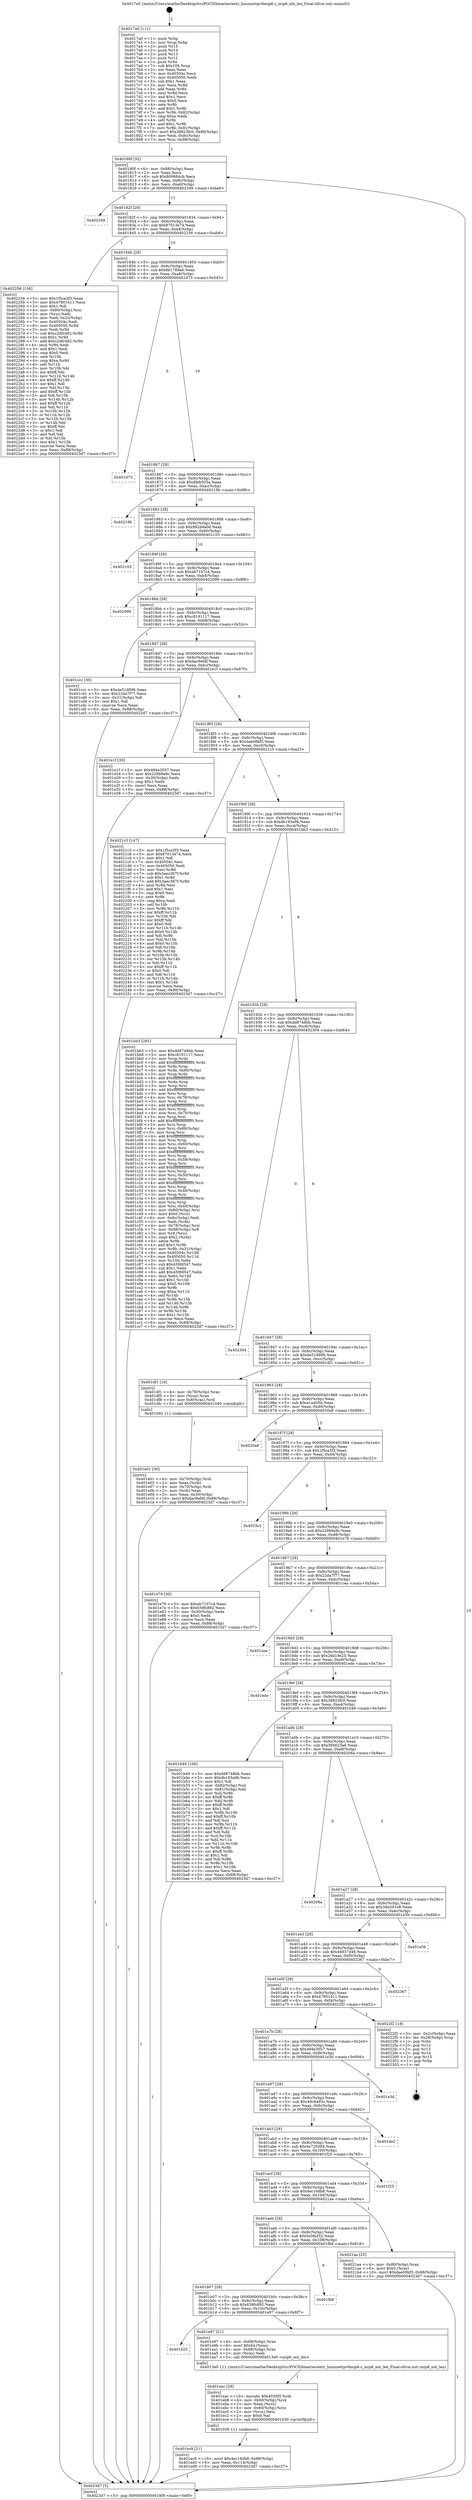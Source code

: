 digraph "0x4017a0" {
  label = "0x4017a0 (/mnt/c/Users/mathe/Desktop/tcc/POCII/binaries/extr_linuxnetipv6mip6.c_mip6_mh_len_Final-ollvm.out::main(0))"
  labelloc = "t"
  node[shape=record]

  Entry [label="",width=0.3,height=0.3,shape=circle,fillcolor=black,style=filled]
  "0x40180f" [label="{
     0x40180f [32]\l
     | [instrs]\l
     &nbsp;&nbsp;0x40180f \<+6\>: mov -0x88(%rbp),%eax\l
     &nbsp;&nbsp;0x401815 \<+2\>: mov %eax,%ecx\l
     &nbsp;&nbsp;0x401817 \<+6\>: sub $0x800684cb,%ecx\l
     &nbsp;&nbsp;0x40181d \<+6\>: mov %eax,-0x9c(%rbp)\l
     &nbsp;&nbsp;0x401823 \<+6\>: mov %ecx,-0xa0(%rbp)\l
     &nbsp;&nbsp;0x401829 \<+6\>: je 0000000000402349 \<main+0xba9\>\l
  }"]
  "0x402349" [label="{
     0x402349\l
  }", style=dashed]
  "0x40182f" [label="{
     0x40182f [28]\l
     | [instrs]\l
     &nbsp;&nbsp;0x40182f \<+5\>: jmp 0000000000401834 \<main+0x94\>\l
     &nbsp;&nbsp;0x401834 \<+6\>: mov -0x9c(%rbp),%eax\l
     &nbsp;&nbsp;0x40183a \<+5\>: sub $0x87013e74,%eax\l
     &nbsp;&nbsp;0x40183f \<+6\>: mov %eax,-0xa4(%rbp)\l
     &nbsp;&nbsp;0x401845 \<+6\>: je 0000000000402256 \<main+0xab6\>\l
  }"]
  Exit [label="",width=0.3,height=0.3,shape=circle,fillcolor=black,style=filled,peripheries=2]
  "0x402256" [label="{
     0x402256 [156]\l
     | [instrs]\l
     &nbsp;&nbsp;0x402256 \<+5\>: mov $0x1f5ca3f3,%eax\l
     &nbsp;&nbsp;0x40225b \<+5\>: mov $0x47901411,%ecx\l
     &nbsp;&nbsp;0x402260 \<+2\>: mov $0x1,%dl\l
     &nbsp;&nbsp;0x402262 \<+4\>: mov -0x80(%rbp),%rsi\l
     &nbsp;&nbsp;0x402266 \<+2\>: mov (%rsi),%edi\l
     &nbsp;&nbsp;0x402268 \<+3\>: mov %edi,-0x2c(%rbp)\l
     &nbsp;&nbsp;0x40226b \<+7\>: mov 0x40504c,%edi\l
     &nbsp;&nbsp;0x402272 \<+8\>: mov 0x405050,%r8d\l
     &nbsp;&nbsp;0x40227a \<+3\>: mov %edi,%r9d\l
     &nbsp;&nbsp;0x40227d \<+7\>: sub $0xc2dfc482,%r9d\l
     &nbsp;&nbsp;0x402284 \<+4\>: sub $0x1,%r9d\l
     &nbsp;&nbsp;0x402288 \<+7\>: add $0xc2dfc482,%r9d\l
     &nbsp;&nbsp;0x40228f \<+4\>: imul %r9d,%edi\l
     &nbsp;&nbsp;0x402293 \<+3\>: and $0x1,%edi\l
     &nbsp;&nbsp;0x402296 \<+3\>: cmp $0x0,%edi\l
     &nbsp;&nbsp;0x402299 \<+4\>: sete %r10b\l
     &nbsp;&nbsp;0x40229d \<+4\>: cmp $0xa,%r8d\l
     &nbsp;&nbsp;0x4022a1 \<+4\>: setl %r11b\l
     &nbsp;&nbsp;0x4022a5 \<+3\>: mov %r10b,%bl\l
     &nbsp;&nbsp;0x4022a8 \<+3\>: xor $0xff,%bl\l
     &nbsp;&nbsp;0x4022ab \<+3\>: mov %r11b,%r14b\l
     &nbsp;&nbsp;0x4022ae \<+4\>: xor $0xff,%r14b\l
     &nbsp;&nbsp;0x4022b2 \<+3\>: xor $0x1,%dl\l
     &nbsp;&nbsp;0x4022b5 \<+3\>: mov %bl,%r15b\l
     &nbsp;&nbsp;0x4022b8 \<+4\>: and $0xff,%r15b\l
     &nbsp;&nbsp;0x4022bc \<+3\>: and %dl,%r10b\l
     &nbsp;&nbsp;0x4022bf \<+3\>: mov %r14b,%r12b\l
     &nbsp;&nbsp;0x4022c2 \<+4\>: and $0xff,%r12b\l
     &nbsp;&nbsp;0x4022c6 \<+3\>: and %dl,%r11b\l
     &nbsp;&nbsp;0x4022c9 \<+3\>: or %r10b,%r15b\l
     &nbsp;&nbsp;0x4022cc \<+3\>: or %r11b,%r12b\l
     &nbsp;&nbsp;0x4022cf \<+3\>: xor %r12b,%r15b\l
     &nbsp;&nbsp;0x4022d2 \<+3\>: or %r14b,%bl\l
     &nbsp;&nbsp;0x4022d5 \<+3\>: xor $0xff,%bl\l
     &nbsp;&nbsp;0x4022d8 \<+3\>: or $0x1,%dl\l
     &nbsp;&nbsp;0x4022db \<+2\>: and %dl,%bl\l
     &nbsp;&nbsp;0x4022dd \<+3\>: or %bl,%r15b\l
     &nbsp;&nbsp;0x4022e0 \<+4\>: test $0x1,%r15b\l
     &nbsp;&nbsp;0x4022e4 \<+3\>: cmovne %ecx,%eax\l
     &nbsp;&nbsp;0x4022e7 \<+6\>: mov %eax,-0x88(%rbp)\l
     &nbsp;&nbsp;0x4022ed \<+5\>: jmp 00000000004023d7 \<main+0xc37\>\l
  }"]
  "0x40184b" [label="{
     0x40184b [28]\l
     | [instrs]\l
     &nbsp;&nbsp;0x40184b \<+5\>: jmp 0000000000401850 \<main+0xb0\>\l
     &nbsp;&nbsp;0x401850 \<+6\>: mov -0x9c(%rbp),%eax\l
     &nbsp;&nbsp;0x401856 \<+5\>: sub $0x8b1789a6,%eax\l
     &nbsp;&nbsp;0x40185b \<+6\>: mov %eax,-0xa8(%rbp)\l
     &nbsp;&nbsp;0x401861 \<+6\>: je 0000000000401d73 \<main+0x5d3\>\l
  }"]
  "0x401ec9" [label="{
     0x401ec9 [21]\l
     | [instrs]\l
     &nbsp;&nbsp;0x401ec9 \<+10\>: movl $0x4ec16db8,-0x88(%rbp)\l
     &nbsp;&nbsp;0x401ed3 \<+6\>: mov %eax,-0x114(%rbp)\l
     &nbsp;&nbsp;0x401ed9 \<+5\>: jmp 00000000004023d7 \<main+0xc37\>\l
  }"]
  "0x401d73" [label="{
     0x401d73\l
  }", style=dashed]
  "0x401867" [label="{
     0x401867 [28]\l
     | [instrs]\l
     &nbsp;&nbsp;0x401867 \<+5\>: jmp 000000000040186c \<main+0xcc\>\l
     &nbsp;&nbsp;0x40186c \<+6\>: mov -0x9c(%rbp),%eax\l
     &nbsp;&nbsp;0x401872 \<+5\>: sub $0x8feb503a,%eax\l
     &nbsp;&nbsp;0x401877 \<+6\>: mov %eax,-0xac(%rbp)\l
     &nbsp;&nbsp;0x40187d \<+6\>: je 000000000040219b \<main+0x9fb\>\l
  }"]
  "0x401eac" [label="{
     0x401eac [29]\l
     | [instrs]\l
     &nbsp;&nbsp;0x401eac \<+10\>: movabs $0x4030f2,%rdi\l
     &nbsp;&nbsp;0x401eb6 \<+4\>: mov -0x60(%rbp),%rcx\l
     &nbsp;&nbsp;0x401eba \<+2\>: mov %eax,(%rcx)\l
     &nbsp;&nbsp;0x401ebc \<+4\>: mov -0x60(%rbp),%rcx\l
     &nbsp;&nbsp;0x401ec0 \<+2\>: mov (%rcx),%esi\l
     &nbsp;&nbsp;0x401ec2 \<+2\>: mov $0x0,%al\l
     &nbsp;&nbsp;0x401ec4 \<+5\>: call 0000000000401030 \<printf@plt\>\l
     | [calls]\l
     &nbsp;&nbsp;0x401030 \{1\} (unknown)\l
  }"]
  "0x40219b" [label="{
     0x40219b\l
  }", style=dashed]
  "0x401883" [label="{
     0x401883 [28]\l
     | [instrs]\l
     &nbsp;&nbsp;0x401883 \<+5\>: jmp 0000000000401888 \<main+0xe8\>\l
     &nbsp;&nbsp;0x401888 \<+6\>: mov -0x9c(%rbp),%eax\l
     &nbsp;&nbsp;0x40188e \<+5\>: sub $0x992d4a0d,%eax\l
     &nbsp;&nbsp;0x401893 \<+6\>: mov %eax,-0xb0(%rbp)\l
     &nbsp;&nbsp;0x401899 \<+6\>: je 0000000000402103 \<main+0x963\>\l
  }"]
  "0x401b23" [label="{
     0x401b23\l
  }", style=dashed]
  "0x402103" [label="{
     0x402103\l
  }", style=dashed]
  "0x40189f" [label="{
     0x40189f [28]\l
     | [instrs]\l
     &nbsp;&nbsp;0x40189f \<+5\>: jmp 00000000004018a4 \<main+0x104\>\l
     &nbsp;&nbsp;0x4018a4 \<+6\>: mov -0x9c(%rbp),%eax\l
     &nbsp;&nbsp;0x4018aa \<+5\>: sub $0xab7107c4,%eax\l
     &nbsp;&nbsp;0x4018af \<+6\>: mov %eax,-0xb4(%rbp)\l
     &nbsp;&nbsp;0x4018b5 \<+6\>: je 0000000000402099 \<main+0x8f9\>\l
  }"]
  "0x401e97" [label="{
     0x401e97 [21]\l
     | [instrs]\l
     &nbsp;&nbsp;0x401e97 \<+4\>: mov -0x68(%rbp),%rax\l
     &nbsp;&nbsp;0x401e9b \<+6\>: movl $0x64,(%rax)\l
     &nbsp;&nbsp;0x401ea1 \<+4\>: mov -0x68(%rbp),%rax\l
     &nbsp;&nbsp;0x401ea5 \<+2\>: mov (%rax),%edi\l
     &nbsp;&nbsp;0x401ea7 \<+5\>: call 00000000004013e0 \<mip6_mh_len\>\l
     | [calls]\l
     &nbsp;&nbsp;0x4013e0 \{1\} (/mnt/c/Users/mathe/Desktop/tcc/POCII/binaries/extr_linuxnetipv6mip6.c_mip6_mh_len_Final-ollvm.out::mip6_mh_len)\l
  }"]
  "0x402099" [label="{
     0x402099\l
  }", style=dashed]
  "0x4018bb" [label="{
     0x4018bb [28]\l
     | [instrs]\l
     &nbsp;&nbsp;0x4018bb \<+5\>: jmp 00000000004018c0 \<main+0x120\>\l
     &nbsp;&nbsp;0x4018c0 \<+6\>: mov -0x9c(%rbp),%eax\l
     &nbsp;&nbsp;0x4018c6 \<+5\>: sub $0xc8191117,%eax\l
     &nbsp;&nbsp;0x4018cb \<+6\>: mov %eax,-0xb8(%rbp)\l
     &nbsp;&nbsp;0x4018d1 \<+6\>: je 0000000000401ccc \<main+0x52c\>\l
  }"]
  "0x401b07" [label="{
     0x401b07 [28]\l
     | [instrs]\l
     &nbsp;&nbsp;0x401b07 \<+5\>: jmp 0000000000401b0c \<main+0x36c\>\l
     &nbsp;&nbsp;0x401b0c \<+6\>: mov -0x9c(%rbp),%eax\l
     &nbsp;&nbsp;0x401b12 \<+5\>: sub $0x639fc892,%eax\l
     &nbsp;&nbsp;0x401b17 \<+6\>: mov %eax,-0x10c(%rbp)\l
     &nbsp;&nbsp;0x401b1d \<+6\>: je 0000000000401e97 \<main+0x6f7\>\l
  }"]
  "0x401ccc" [label="{
     0x401ccc [30]\l
     | [instrs]\l
     &nbsp;&nbsp;0x401ccc \<+5\>: mov $0xde51d896,%eax\l
     &nbsp;&nbsp;0x401cd1 \<+5\>: mov $0x22da7f77,%ecx\l
     &nbsp;&nbsp;0x401cd6 \<+3\>: mov -0x31(%rbp),%dl\l
     &nbsp;&nbsp;0x401cd9 \<+3\>: test $0x1,%dl\l
     &nbsp;&nbsp;0x401cdc \<+3\>: cmovne %ecx,%eax\l
     &nbsp;&nbsp;0x401cdf \<+6\>: mov %eax,-0x88(%rbp)\l
     &nbsp;&nbsp;0x401ce5 \<+5\>: jmp 00000000004023d7 \<main+0xc37\>\l
  }"]
  "0x4018d7" [label="{
     0x4018d7 [28]\l
     | [instrs]\l
     &nbsp;&nbsp;0x4018d7 \<+5\>: jmp 00000000004018dc \<main+0x13c\>\l
     &nbsp;&nbsp;0x4018dc \<+6\>: mov -0x9c(%rbp),%eax\l
     &nbsp;&nbsp;0x4018e2 \<+5\>: sub $0xdac9ef4f,%eax\l
     &nbsp;&nbsp;0x4018e7 \<+6\>: mov %eax,-0xbc(%rbp)\l
     &nbsp;&nbsp;0x4018ed \<+6\>: je 0000000000401e1f \<main+0x67f\>\l
  }"]
  "0x401fb8" [label="{
     0x401fb8\l
  }", style=dashed]
  "0x401e1f" [label="{
     0x401e1f [30]\l
     | [instrs]\l
     &nbsp;&nbsp;0x401e1f \<+5\>: mov $0x494e3057,%eax\l
     &nbsp;&nbsp;0x401e24 \<+5\>: mov $0x229b9a9c,%ecx\l
     &nbsp;&nbsp;0x401e29 \<+3\>: mov -0x30(%rbp),%edx\l
     &nbsp;&nbsp;0x401e2c \<+3\>: cmp $0x1,%edx\l
     &nbsp;&nbsp;0x401e2f \<+3\>: cmovl %ecx,%eax\l
     &nbsp;&nbsp;0x401e32 \<+6\>: mov %eax,-0x88(%rbp)\l
     &nbsp;&nbsp;0x401e38 \<+5\>: jmp 00000000004023d7 \<main+0xc37\>\l
  }"]
  "0x4018f3" [label="{
     0x4018f3 [28]\l
     | [instrs]\l
     &nbsp;&nbsp;0x4018f3 \<+5\>: jmp 00000000004018f8 \<main+0x158\>\l
     &nbsp;&nbsp;0x4018f8 \<+6\>: mov -0x9c(%rbp),%eax\l
     &nbsp;&nbsp;0x4018fe \<+5\>: sub $0xdae08bf3,%eax\l
     &nbsp;&nbsp;0x401903 \<+6\>: mov %eax,-0xc0(%rbp)\l
     &nbsp;&nbsp;0x401909 \<+6\>: je 00000000004021c3 \<main+0xa23\>\l
  }"]
  "0x401aeb" [label="{
     0x401aeb [28]\l
     | [instrs]\l
     &nbsp;&nbsp;0x401aeb \<+5\>: jmp 0000000000401af0 \<main+0x350\>\l
     &nbsp;&nbsp;0x401af0 \<+6\>: mov -0x9c(%rbp),%eax\l
     &nbsp;&nbsp;0x401af6 \<+5\>: sub $0x5c06cf32,%eax\l
     &nbsp;&nbsp;0x401afb \<+6\>: mov %eax,-0x108(%rbp)\l
     &nbsp;&nbsp;0x401b01 \<+6\>: je 0000000000401fb8 \<main+0x818\>\l
  }"]
  "0x4021c3" [label="{
     0x4021c3 [147]\l
     | [instrs]\l
     &nbsp;&nbsp;0x4021c3 \<+5\>: mov $0x1f5ca3f3,%eax\l
     &nbsp;&nbsp;0x4021c8 \<+5\>: mov $0x87013e74,%ecx\l
     &nbsp;&nbsp;0x4021cd \<+2\>: mov $0x1,%dl\l
     &nbsp;&nbsp;0x4021cf \<+7\>: mov 0x40504c,%esi\l
     &nbsp;&nbsp;0x4021d6 \<+7\>: mov 0x405050,%edi\l
     &nbsp;&nbsp;0x4021dd \<+3\>: mov %esi,%r8d\l
     &nbsp;&nbsp;0x4021e0 \<+7\>: sub $0x3aec367f,%r8d\l
     &nbsp;&nbsp;0x4021e7 \<+4\>: sub $0x1,%r8d\l
     &nbsp;&nbsp;0x4021eb \<+7\>: add $0x3aec367f,%r8d\l
     &nbsp;&nbsp;0x4021f2 \<+4\>: imul %r8d,%esi\l
     &nbsp;&nbsp;0x4021f6 \<+3\>: and $0x1,%esi\l
     &nbsp;&nbsp;0x4021f9 \<+3\>: cmp $0x0,%esi\l
     &nbsp;&nbsp;0x4021fc \<+4\>: sete %r9b\l
     &nbsp;&nbsp;0x402200 \<+3\>: cmp $0xa,%edi\l
     &nbsp;&nbsp;0x402203 \<+4\>: setl %r10b\l
     &nbsp;&nbsp;0x402207 \<+3\>: mov %r9b,%r11b\l
     &nbsp;&nbsp;0x40220a \<+4\>: xor $0xff,%r11b\l
     &nbsp;&nbsp;0x40220e \<+3\>: mov %r10b,%bl\l
     &nbsp;&nbsp;0x402211 \<+3\>: xor $0xff,%bl\l
     &nbsp;&nbsp;0x402214 \<+3\>: xor $0x0,%dl\l
     &nbsp;&nbsp;0x402217 \<+3\>: mov %r11b,%r14b\l
     &nbsp;&nbsp;0x40221a \<+4\>: and $0x0,%r14b\l
     &nbsp;&nbsp;0x40221e \<+3\>: and %dl,%r9b\l
     &nbsp;&nbsp;0x402221 \<+3\>: mov %bl,%r15b\l
     &nbsp;&nbsp;0x402224 \<+4\>: and $0x0,%r15b\l
     &nbsp;&nbsp;0x402228 \<+3\>: and %dl,%r10b\l
     &nbsp;&nbsp;0x40222b \<+3\>: or %r9b,%r14b\l
     &nbsp;&nbsp;0x40222e \<+3\>: or %r10b,%r15b\l
     &nbsp;&nbsp;0x402231 \<+3\>: xor %r15b,%r14b\l
     &nbsp;&nbsp;0x402234 \<+3\>: or %bl,%r11b\l
     &nbsp;&nbsp;0x402237 \<+4\>: xor $0xff,%r11b\l
     &nbsp;&nbsp;0x40223b \<+3\>: or $0x0,%dl\l
     &nbsp;&nbsp;0x40223e \<+3\>: and %dl,%r11b\l
     &nbsp;&nbsp;0x402241 \<+3\>: or %r11b,%r14b\l
     &nbsp;&nbsp;0x402244 \<+4\>: test $0x1,%r14b\l
     &nbsp;&nbsp;0x402248 \<+3\>: cmovne %ecx,%eax\l
     &nbsp;&nbsp;0x40224b \<+6\>: mov %eax,-0x88(%rbp)\l
     &nbsp;&nbsp;0x402251 \<+5\>: jmp 00000000004023d7 \<main+0xc37\>\l
  }"]
  "0x40190f" [label="{
     0x40190f [28]\l
     | [instrs]\l
     &nbsp;&nbsp;0x40190f \<+5\>: jmp 0000000000401914 \<main+0x174\>\l
     &nbsp;&nbsp;0x401914 \<+6\>: mov -0x9c(%rbp),%eax\l
     &nbsp;&nbsp;0x40191a \<+5\>: sub $0xdb193a9b,%eax\l
     &nbsp;&nbsp;0x40191f \<+6\>: mov %eax,-0xc4(%rbp)\l
     &nbsp;&nbsp;0x401925 \<+6\>: je 0000000000401bb3 \<main+0x413\>\l
  }"]
  "0x4021aa" [label="{
     0x4021aa [25]\l
     | [instrs]\l
     &nbsp;&nbsp;0x4021aa \<+4\>: mov -0x80(%rbp),%rax\l
     &nbsp;&nbsp;0x4021ae \<+6\>: movl $0x0,(%rax)\l
     &nbsp;&nbsp;0x4021b4 \<+10\>: movl $0xdae08bf3,-0x88(%rbp)\l
     &nbsp;&nbsp;0x4021be \<+5\>: jmp 00000000004023d7 \<main+0xc37\>\l
  }"]
  "0x401bb3" [label="{
     0x401bb3 [281]\l
     | [instrs]\l
     &nbsp;&nbsp;0x401bb3 \<+5\>: mov $0xdd8748bb,%eax\l
     &nbsp;&nbsp;0x401bb8 \<+5\>: mov $0xc8191117,%ecx\l
     &nbsp;&nbsp;0x401bbd \<+3\>: mov %rsp,%rdx\l
     &nbsp;&nbsp;0x401bc0 \<+4\>: add $0xfffffffffffffff0,%rdx\l
     &nbsp;&nbsp;0x401bc4 \<+3\>: mov %rdx,%rsp\l
     &nbsp;&nbsp;0x401bc7 \<+4\>: mov %rdx,-0x80(%rbp)\l
     &nbsp;&nbsp;0x401bcb \<+3\>: mov %rsp,%rdx\l
     &nbsp;&nbsp;0x401bce \<+4\>: add $0xfffffffffffffff0,%rdx\l
     &nbsp;&nbsp;0x401bd2 \<+3\>: mov %rdx,%rsp\l
     &nbsp;&nbsp;0x401bd5 \<+3\>: mov %rsp,%rsi\l
     &nbsp;&nbsp;0x401bd8 \<+4\>: add $0xfffffffffffffff0,%rsi\l
     &nbsp;&nbsp;0x401bdc \<+3\>: mov %rsi,%rsp\l
     &nbsp;&nbsp;0x401bdf \<+4\>: mov %rsi,-0x78(%rbp)\l
     &nbsp;&nbsp;0x401be3 \<+3\>: mov %rsp,%rsi\l
     &nbsp;&nbsp;0x401be6 \<+4\>: add $0xfffffffffffffff0,%rsi\l
     &nbsp;&nbsp;0x401bea \<+3\>: mov %rsi,%rsp\l
     &nbsp;&nbsp;0x401bed \<+4\>: mov %rsi,-0x70(%rbp)\l
     &nbsp;&nbsp;0x401bf1 \<+3\>: mov %rsp,%rsi\l
     &nbsp;&nbsp;0x401bf4 \<+4\>: add $0xfffffffffffffff0,%rsi\l
     &nbsp;&nbsp;0x401bf8 \<+3\>: mov %rsi,%rsp\l
     &nbsp;&nbsp;0x401bfb \<+4\>: mov %rsi,-0x68(%rbp)\l
     &nbsp;&nbsp;0x401bff \<+3\>: mov %rsp,%rsi\l
     &nbsp;&nbsp;0x401c02 \<+4\>: add $0xfffffffffffffff0,%rsi\l
     &nbsp;&nbsp;0x401c06 \<+3\>: mov %rsi,%rsp\l
     &nbsp;&nbsp;0x401c09 \<+4\>: mov %rsi,-0x60(%rbp)\l
     &nbsp;&nbsp;0x401c0d \<+3\>: mov %rsp,%rsi\l
     &nbsp;&nbsp;0x401c10 \<+4\>: add $0xfffffffffffffff0,%rsi\l
     &nbsp;&nbsp;0x401c14 \<+3\>: mov %rsi,%rsp\l
     &nbsp;&nbsp;0x401c17 \<+4\>: mov %rsi,-0x58(%rbp)\l
     &nbsp;&nbsp;0x401c1b \<+3\>: mov %rsp,%rsi\l
     &nbsp;&nbsp;0x401c1e \<+4\>: add $0xfffffffffffffff0,%rsi\l
     &nbsp;&nbsp;0x401c22 \<+3\>: mov %rsi,%rsp\l
     &nbsp;&nbsp;0x401c25 \<+4\>: mov %rsi,-0x50(%rbp)\l
     &nbsp;&nbsp;0x401c29 \<+3\>: mov %rsp,%rsi\l
     &nbsp;&nbsp;0x401c2c \<+4\>: add $0xfffffffffffffff0,%rsi\l
     &nbsp;&nbsp;0x401c30 \<+3\>: mov %rsi,%rsp\l
     &nbsp;&nbsp;0x401c33 \<+4\>: mov %rsi,-0x48(%rbp)\l
     &nbsp;&nbsp;0x401c37 \<+3\>: mov %rsp,%rsi\l
     &nbsp;&nbsp;0x401c3a \<+4\>: add $0xfffffffffffffff0,%rsi\l
     &nbsp;&nbsp;0x401c3e \<+3\>: mov %rsi,%rsp\l
     &nbsp;&nbsp;0x401c41 \<+4\>: mov %rsi,-0x40(%rbp)\l
     &nbsp;&nbsp;0x401c45 \<+4\>: mov -0x80(%rbp),%rsi\l
     &nbsp;&nbsp;0x401c49 \<+6\>: movl $0x0,(%rsi)\l
     &nbsp;&nbsp;0x401c4f \<+6\>: mov -0x8c(%rbp),%edi\l
     &nbsp;&nbsp;0x401c55 \<+2\>: mov %edi,(%rdx)\l
     &nbsp;&nbsp;0x401c57 \<+4\>: mov -0x78(%rbp),%rsi\l
     &nbsp;&nbsp;0x401c5b \<+7\>: mov -0x98(%rbp),%r8\l
     &nbsp;&nbsp;0x401c62 \<+3\>: mov %r8,(%rsi)\l
     &nbsp;&nbsp;0x401c65 \<+3\>: cmpl $0x2,(%rdx)\l
     &nbsp;&nbsp;0x401c68 \<+4\>: setne %r9b\l
     &nbsp;&nbsp;0x401c6c \<+4\>: and $0x1,%r9b\l
     &nbsp;&nbsp;0x401c70 \<+4\>: mov %r9b,-0x31(%rbp)\l
     &nbsp;&nbsp;0x401c74 \<+8\>: mov 0x40504c,%r10d\l
     &nbsp;&nbsp;0x401c7c \<+8\>: mov 0x405050,%r11d\l
     &nbsp;&nbsp;0x401c84 \<+3\>: mov %r10d,%ebx\l
     &nbsp;&nbsp;0x401c87 \<+6\>: sub $0x459fd547,%ebx\l
     &nbsp;&nbsp;0x401c8d \<+3\>: sub $0x1,%ebx\l
     &nbsp;&nbsp;0x401c90 \<+6\>: add $0x459fd547,%ebx\l
     &nbsp;&nbsp;0x401c96 \<+4\>: imul %ebx,%r10d\l
     &nbsp;&nbsp;0x401c9a \<+4\>: and $0x1,%r10d\l
     &nbsp;&nbsp;0x401c9e \<+4\>: cmp $0x0,%r10d\l
     &nbsp;&nbsp;0x401ca2 \<+4\>: sete %r9b\l
     &nbsp;&nbsp;0x401ca6 \<+4\>: cmp $0xa,%r11d\l
     &nbsp;&nbsp;0x401caa \<+4\>: setl %r14b\l
     &nbsp;&nbsp;0x401cae \<+3\>: mov %r9b,%r15b\l
     &nbsp;&nbsp;0x401cb1 \<+3\>: and %r14b,%r15b\l
     &nbsp;&nbsp;0x401cb4 \<+3\>: xor %r14b,%r9b\l
     &nbsp;&nbsp;0x401cb7 \<+3\>: or %r9b,%r15b\l
     &nbsp;&nbsp;0x401cba \<+4\>: test $0x1,%r15b\l
     &nbsp;&nbsp;0x401cbe \<+3\>: cmovne %ecx,%eax\l
     &nbsp;&nbsp;0x401cc1 \<+6\>: mov %eax,-0x88(%rbp)\l
     &nbsp;&nbsp;0x401cc7 \<+5\>: jmp 00000000004023d7 \<main+0xc37\>\l
  }"]
  "0x40192b" [label="{
     0x40192b [28]\l
     | [instrs]\l
     &nbsp;&nbsp;0x40192b \<+5\>: jmp 0000000000401930 \<main+0x190\>\l
     &nbsp;&nbsp;0x401930 \<+6\>: mov -0x9c(%rbp),%eax\l
     &nbsp;&nbsp;0x401936 \<+5\>: sub $0xdd8748bb,%eax\l
     &nbsp;&nbsp;0x40193b \<+6\>: mov %eax,-0xc8(%rbp)\l
     &nbsp;&nbsp;0x401941 \<+6\>: je 0000000000402304 \<main+0xb64\>\l
  }"]
  "0x401acf" [label="{
     0x401acf [28]\l
     | [instrs]\l
     &nbsp;&nbsp;0x401acf \<+5\>: jmp 0000000000401ad4 \<main+0x334\>\l
     &nbsp;&nbsp;0x401ad4 \<+6\>: mov -0x9c(%rbp),%eax\l
     &nbsp;&nbsp;0x401ada \<+5\>: sub $0x4ec16db8,%eax\l
     &nbsp;&nbsp;0x401adf \<+6\>: mov %eax,-0x104(%rbp)\l
     &nbsp;&nbsp;0x401ae5 \<+6\>: je 00000000004021aa \<main+0xa0a\>\l
  }"]
  "0x402304" [label="{
     0x402304\l
  }", style=dashed]
  "0x401947" [label="{
     0x401947 [28]\l
     | [instrs]\l
     &nbsp;&nbsp;0x401947 \<+5\>: jmp 000000000040194c \<main+0x1ac\>\l
     &nbsp;&nbsp;0x40194c \<+6\>: mov -0x9c(%rbp),%eax\l
     &nbsp;&nbsp;0x401952 \<+5\>: sub $0xde51d896,%eax\l
     &nbsp;&nbsp;0x401957 \<+6\>: mov %eax,-0xcc(%rbp)\l
     &nbsp;&nbsp;0x40195d \<+6\>: je 0000000000401df1 \<main+0x651\>\l
  }"]
  "0x401f25" [label="{
     0x401f25\l
  }", style=dashed]
  "0x401df1" [label="{
     0x401df1 [16]\l
     | [instrs]\l
     &nbsp;&nbsp;0x401df1 \<+4\>: mov -0x78(%rbp),%rax\l
     &nbsp;&nbsp;0x401df5 \<+3\>: mov (%rax),%rax\l
     &nbsp;&nbsp;0x401df8 \<+4\>: mov 0x8(%rax),%rdi\l
     &nbsp;&nbsp;0x401dfc \<+5\>: call 0000000000401040 \<atoi@plt\>\l
     | [calls]\l
     &nbsp;&nbsp;0x401040 \{1\} (unknown)\l
  }"]
  "0x401963" [label="{
     0x401963 [28]\l
     | [instrs]\l
     &nbsp;&nbsp;0x401963 \<+5\>: jmp 0000000000401968 \<main+0x1c8\>\l
     &nbsp;&nbsp;0x401968 \<+6\>: mov -0x9c(%rbp),%eax\l
     &nbsp;&nbsp;0x40196e \<+5\>: sub $0xa1a405d,%eax\l
     &nbsp;&nbsp;0x401973 \<+6\>: mov %eax,-0xd0(%rbp)\l
     &nbsp;&nbsp;0x401979 \<+6\>: je 00000000004020a8 \<main+0x908\>\l
  }"]
  "0x401ab3" [label="{
     0x401ab3 [28]\l
     | [instrs]\l
     &nbsp;&nbsp;0x401ab3 \<+5\>: jmp 0000000000401ab8 \<main+0x318\>\l
     &nbsp;&nbsp;0x401ab8 \<+6\>: mov -0x9c(%rbp),%eax\l
     &nbsp;&nbsp;0x401abe \<+5\>: sub $0x4e729394,%eax\l
     &nbsp;&nbsp;0x401ac3 \<+6\>: mov %eax,-0x100(%rbp)\l
     &nbsp;&nbsp;0x401ac9 \<+6\>: je 0000000000401f25 \<main+0x785\>\l
  }"]
  "0x4020a8" [label="{
     0x4020a8\l
  }", style=dashed]
  "0x40197f" [label="{
     0x40197f [28]\l
     | [instrs]\l
     &nbsp;&nbsp;0x40197f \<+5\>: jmp 0000000000401984 \<main+0x1e4\>\l
     &nbsp;&nbsp;0x401984 \<+6\>: mov -0x9c(%rbp),%eax\l
     &nbsp;&nbsp;0x40198a \<+5\>: sub $0x1f5ca3f3,%eax\l
     &nbsp;&nbsp;0x40198f \<+6\>: mov %eax,-0xd4(%rbp)\l
     &nbsp;&nbsp;0x401995 \<+6\>: je 00000000004023c2 \<main+0xc22\>\l
  }"]
  "0x401de2" [label="{
     0x401de2\l
  }", style=dashed]
  "0x4023c2" [label="{
     0x4023c2\l
  }", style=dashed]
  "0x40199b" [label="{
     0x40199b [28]\l
     | [instrs]\l
     &nbsp;&nbsp;0x40199b \<+5\>: jmp 00000000004019a0 \<main+0x200\>\l
     &nbsp;&nbsp;0x4019a0 \<+6\>: mov -0x9c(%rbp),%eax\l
     &nbsp;&nbsp;0x4019a6 \<+5\>: sub $0x229b9a9c,%eax\l
     &nbsp;&nbsp;0x4019ab \<+6\>: mov %eax,-0xd8(%rbp)\l
     &nbsp;&nbsp;0x4019b1 \<+6\>: je 0000000000401e79 \<main+0x6d9\>\l
  }"]
  "0x401a97" [label="{
     0x401a97 [28]\l
     | [instrs]\l
     &nbsp;&nbsp;0x401a97 \<+5\>: jmp 0000000000401a9c \<main+0x2fc\>\l
     &nbsp;&nbsp;0x401a9c \<+6\>: mov -0x9c(%rbp),%eax\l
     &nbsp;&nbsp;0x401aa2 \<+5\>: sub $0x49c6493c,%eax\l
     &nbsp;&nbsp;0x401aa7 \<+6\>: mov %eax,-0xfc(%rbp)\l
     &nbsp;&nbsp;0x401aad \<+6\>: je 0000000000401de2 \<main+0x642\>\l
  }"]
  "0x401e79" [label="{
     0x401e79 [30]\l
     | [instrs]\l
     &nbsp;&nbsp;0x401e79 \<+5\>: mov $0xab7107c4,%eax\l
     &nbsp;&nbsp;0x401e7e \<+5\>: mov $0x639fc892,%ecx\l
     &nbsp;&nbsp;0x401e83 \<+3\>: mov -0x30(%rbp),%edx\l
     &nbsp;&nbsp;0x401e86 \<+3\>: cmp $0x0,%edx\l
     &nbsp;&nbsp;0x401e89 \<+3\>: cmove %ecx,%eax\l
     &nbsp;&nbsp;0x401e8c \<+6\>: mov %eax,-0x88(%rbp)\l
     &nbsp;&nbsp;0x401e92 \<+5\>: jmp 00000000004023d7 \<main+0xc37\>\l
  }"]
  "0x4019b7" [label="{
     0x4019b7 [28]\l
     | [instrs]\l
     &nbsp;&nbsp;0x4019b7 \<+5\>: jmp 00000000004019bc \<main+0x21c\>\l
     &nbsp;&nbsp;0x4019bc \<+6\>: mov -0x9c(%rbp),%eax\l
     &nbsp;&nbsp;0x4019c2 \<+5\>: sub $0x22da7f77,%eax\l
     &nbsp;&nbsp;0x4019c7 \<+6\>: mov %eax,-0xdc(%rbp)\l
     &nbsp;&nbsp;0x4019cd \<+6\>: je 0000000000401cea \<main+0x54a\>\l
  }"]
  "0x401e3d" [label="{
     0x401e3d\l
  }", style=dashed]
  "0x401cea" [label="{
     0x401cea\l
  }", style=dashed]
  "0x4019d3" [label="{
     0x4019d3 [28]\l
     | [instrs]\l
     &nbsp;&nbsp;0x4019d3 \<+5\>: jmp 00000000004019d8 \<main+0x238\>\l
     &nbsp;&nbsp;0x4019d8 \<+6\>: mov -0x9c(%rbp),%eax\l
     &nbsp;&nbsp;0x4019de \<+5\>: sub $0x26d19e25,%eax\l
     &nbsp;&nbsp;0x4019e3 \<+6\>: mov %eax,-0xe0(%rbp)\l
     &nbsp;&nbsp;0x4019e9 \<+6\>: je 0000000000401ede \<main+0x73e\>\l
  }"]
  "0x401a7b" [label="{
     0x401a7b [28]\l
     | [instrs]\l
     &nbsp;&nbsp;0x401a7b \<+5\>: jmp 0000000000401a80 \<main+0x2e0\>\l
     &nbsp;&nbsp;0x401a80 \<+6\>: mov -0x9c(%rbp),%eax\l
     &nbsp;&nbsp;0x401a86 \<+5\>: sub $0x494e3057,%eax\l
     &nbsp;&nbsp;0x401a8b \<+6\>: mov %eax,-0xf8(%rbp)\l
     &nbsp;&nbsp;0x401a91 \<+6\>: je 0000000000401e3d \<main+0x69d\>\l
  }"]
  "0x401ede" [label="{
     0x401ede\l
  }", style=dashed]
  "0x4019ef" [label="{
     0x4019ef [28]\l
     | [instrs]\l
     &nbsp;&nbsp;0x4019ef \<+5\>: jmp 00000000004019f4 \<main+0x254\>\l
     &nbsp;&nbsp;0x4019f4 \<+6\>: mov -0x9c(%rbp),%eax\l
     &nbsp;&nbsp;0x4019fa \<+5\>: sub $0x38823fc0,%eax\l
     &nbsp;&nbsp;0x4019ff \<+6\>: mov %eax,-0xe4(%rbp)\l
     &nbsp;&nbsp;0x401a05 \<+6\>: je 0000000000401b49 \<main+0x3a9\>\l
  }"]
  "0x4022f2" [label="{
     0x4022f2 [18]\l
     | [instrs]\l
     &nbsp;&nbsp;0x4022f2 \<+3\>: mov -0x2c(%rbp),%eax\l
     &nbsp;&nbsp;0x4022f5 \<+4\>: lea -0x28(%rbp),%rsp\l
     &nbsp;&nbsp;0x4022f9 \<+1\>: pop %rbx\l
     &nbsp;&nbsp;0x4022fa \<+2\>: pop %r12\l
     &nbsp;&nbsp;0x4022fc \<+2\>: pop %r13\l
     &nbsp;&nbsp;0x4022fe \<+2\>: pop %r14\l
     &nbsp;&nbsp;0x402300 \<+2\>: pop %r15\l
     &nbsp;&nbsp;0x402302 \<+1\>: pop %rbp\l
     &nbsp;&nbsp;0x402303 \<+1\>: ret\l
  }"]
  "0x401b49" [label="{
     0x401b49 [106]\l
     | [instrs]\l
     &nbsp;&nbsp;0x401b49 \<+5\>: mov $0xdd8748bb,%eax\l
     &nbsp;&nbsp;0x401b4e \<+5\>: mov $0xdb193a9b,%ecx\l
     &nbsp;&nbsp;0x401b53 \<+2\>: mov $0x1,%dl\l
     &nbsp;&nbsp;0x401b55 \<+7\>: mov -0x82(%rbp),%sil\l
     &nbsp;&nbsp;0x401b5c \<+7\>: mov -0x81(%rbp),%dil\l
     &nbsp;&nbsp;0x401b63 \<+3\>: mov %sil,%r8b\l
     &nbsp;&nbsp;0x401b66 \<+4\>: xor $0xff,%r8b\l
     &nbsp;&nbsp;0x401b6a \<+3\>: mov %dil,%r9b\l
     &nbsp;&nbsp;0x401b6d \<+4\>: xor $0xff,%r9b\l
     &nbsp;&nbsp;0x401b71 \<+3\>: xor $0x1,%dl\l
     &nbsp;&nbsp;0x401b74 \<+3\>: mov %r8b,%r10b\l
     &nbsp;&nbsp;0x401b77 \<+4\>: and $0xff,%r10b\l
     &nbsp;&nbsp;0x401b7b \<+3\>: and %dl,%sil\l
     &nbsp;&nbsp;0x401b7e \<+3\>: mov %r9b,%r11b\l
     &nbsp;&nbsp;0x401b81 \<+4\>: and $0xff,%r11b\l
     &nbsp;&nbsp;0x401b85 \<+3\>: and %dl,%dil\l
     &nbsp;&nbsp;0x401b88 \<+3\>: or %sil,%r10b\l
     &nbsp;&nbsp;0x401b8b \<+3\>: or %dil,%r11b\l
     &nbsp;&nbsp;0x401b8e \<+3\>: xor %r11b,%r10b\l
     &nbsp;&nbsp;0x401b91 \<+3\>: or %r9b,%r8b\l
     &nbsp;&nbsp;0x401b94 \<+4\>: xor $0xff,%r8b\l
     &nbsp;&nbsp;0x401b98 \<+3\>: or $0x1,%dl\l
     &nbsp;&nbsp;0x401b9b \<+3\>: and %dl,%r8b\l
     &nbsp;&nbsp;0x401b9e \<+3\>: or %r8b,%r10b\l
     &nbsp;&nbsp;0x401ba1 \<+4\>: test $0x1,%r10b\l
     &nbsp;&nbsp;0x401ba5 \<+3\>: cmovne %ecx,%eax\l
     &nbsp;&nbsp;0x401ba8 \<+6\>: mov %eax,-0x88(%rbp)\l
     &nbsp;&nbsp;0x401bae \<+5\>: jmp 00000000004023d7 \<main+0xc37\>\l
  }"]
  "0x401a0b" [label="{
     0x401a0b [28]\l
     | [instrs]\l
     &nbsp;&nbsp;0x401a0b \<+5\>: jmp 0000000000401a10 \<main+0x270\>\l
     &nbsp;&nbsp;0x401a10 \<+6\>: mov -0x9c(%rbp),%eax\l
     &nbsp;&nbsp;0x401a16 \<+5\>: sub $0x394623a6,%eax\l
     &nbsp;&nbsp;0x401a1b \<+6\>: mov %eax,-0xe8(%rbp)\l
     &nbsp;&nbsp;0x401a21 \<+6\>: je 000000000040208a \<main+0x8ea\>\l
  }"]
  "0x4023d7" [label="{
     0x4023d7 [5]\l
     | [instrs]\l
     &nbsp;&nbsp;0x4023d7 \<+5\>: jmp 000000000040180f \<main+0x6f\>\l
  }"]
  "0x4017a0" [label="{
     0x4017a0 [111]\l
     | [instrs]\l
     &nbsp;&nbsp;0x4017a0 \<+1\>: push %rbp\l
     &nbsp;&nbsp;0x4017a1 \<+3\>: mov %rsp,%rbp\l
     &nbsp;&nbsp;0x4017a4 \<+2\>: push %r15\l
     &nbsp;&nbsp;0x4017a6 \<+2\>: push %r14\l
     &nbsp;&nbsp;0x4017a8 \<+2\>: push %r13\l
     &nbsp;&nbsp;0x4017aa \<+2\>: push %r12\l
     &nbsp;&nbsp;0x4017ac \<+1\>: push %rbx\l
     &nbsp;&nbsp;0x4017ad \<+7\>: sub $0x108,%rsp\l
     &nbsp;&nbsp;0x4017b4 \<+2\>: xor %eax,%eax\l
     &nbsp;&nbsp;0x4017b6 \<+7\>: mov 0x40504c,%ecx\l
     &nbsp;&nbsp;0x4017bd \<+7\>: mov 0x405050,%edx\l
     &nbsp;&nbsp;0x4017c4 \<+3\>: sub $0x1,%eax\l
     &nbsp;&nbsp;0x4017c7 \<+3\>: mov %ecx,%r8d\l
     &nbsp;&nbsp;0x4017ca \<+3\>: add %eax,%r8d\l
     &nbsp;&nbsp;0x4017cd \<+4\>: imul %r8d,%ecx\l
     &nbsp;&nbsp;0x4017d1 \<+3\>: and $0x1,%ecx\l
     &nbsp;&nbsp;0x4017d4 \<+3\>: cmp $0x0,%ecx\l
     &nbsp;&nbsp;0x4017d7 \<+4\>: sete %r9b\l
     &nbsp;&nbsp;0x4017db \<+4\>: and $0x1,%r9b\l
     &nbsp;&nbsp;0x4017df \<+7\>: mov %r9b,-0x82(%rbp)\l
     &nbsp;&nbsp;0x4017e6 \<+3\>: cmp $0xa,%edx\l
     &nbsp;&nbsp;0x4017e9 \<+4\>: setl %r9b\l
     &nbsp;&nbsp;0x4017ed \<+4\>: and $0x1,%r9b\l
     &nbsp;&nbsp;0x4017f1 \<+7\>: mov %r9b,-0x81(%rbp)\l
     &nbsp;&nbsp;0x4017f8 \<+10\>: movl $0x38823fc0,-0x88(%rbp)\l
     &nbsp;&nbsp;0x401802 \<+6\>: mov %edi,-0x8c(%rbp)\l
     &nbsp;&nbsp;0x401808 \<+7\>: mov %rsi,-0x98(%rbp)\l
  }"]
  "0x401a5f" [label="{
     0x401a5f [28]\l
     | [instrs]\l
     &nbsp;&nbsp;0x401a5f \<+5\>: jmp 0000000000401a64 \<main+0x2c4\>\l
     &nbsp;&nbsp;0x401a64 \<+6\>: mov -0x9c(%rbp),%eax\l
     &nbsp;&nbsp;0x401a6a \<+5\>: sub $0x47901411,%eax\l
     &nbsp;&nbsp;0x401a6f \<+6\>: mov %eax,-0xf4(%rbp)\l
     &nbsp;&nbsp;0x401a75 \<+6\>: je 00000000004022f2 \<main+0xb52\>\l
  }"]
  "0x401e01" [label="{
     0x401e01 [30]\l
     | [instrs]\l
     &nbsp;&nbsp;0x401e01 \<+4\>: mov -0x70(%rbp),%rdi\l
     &nbsp;&nbsp;0x401e05 \<+2\>: mov %eax,(%rdi)\l
     &nbsp;&nbsp;0x401e07 \<+4\>: mov -0x70(%rbp),%rdi\l
     &nbsp;&nbsp;0x401e0b \<+2\>: mov (%rdi),%eax\l
     &nbsp;&nbsp;0x401e0d \<+3\>: mov %eax,-0x30(%rbp)\l
     &nbsp;&nbsp;0x401e10 \<+10\>: movl $0xdac9ef4f,-0x88(%rbp)\l
     &nbsp;&nbsp;0x401e1a \<+5\>: jmp 00000000004023d7 \<main+0xc37\>\l
  }"]
  "0x402367" [label="{
     0x402367\l
  }", style=dashed]
  "0x40208a" [label="{
     0x40208a\l
  }", style=dashed]
  "0x401a27" [label="{
     0x401a27 [28]\l
     | [instrs]\l
     &nbsp;&nbsp;0x401a27 \<+5\>: jmp 0000000000401a2c \<main+0x28c\>\l
     &nbsp;&nbsp;0x401a2c \<+6\>: mov -0x9c(%rbp),%eax\l
     &nbsp;&nbsp;0x401a32 \<+5\>: sub $0x3dd391e8,%eax\l
     &nbsp;&nbsp;0x401a37 \<+6\>: mov %eax,-0xec(%rbp)\l
     &nbsp;&nbsp;0x401a3d \<+6\>: je 0000000000401e5b \<main+0x6bb\>\l
  }"]
  "0x401a43" [label="{
     0x401a43 [28]\l
     | [instrs]\l
     &nbsp;&nbsp;0x401a43 \<+5\>: jmp 0000000000401a48 \<main+0x2a8\>\l
     &nbsp;&nbsp;0x401a48 \<+6\>: mov -0x9c(%rbp),%eax\l
     &nbsp;&nbsp;0x401a4e \<+5\>: sub $0x46937446,%eax\l
     &nbsp;&nbsp;0x401a53 \<+6\>: mov %eax,-0xf0(%rbp)\l
     &nbsp;&nbsp;0x401a59 \<+6\>: je 0000000000402367 \<main+0xbc7\>\l
  }"]
  "0x401e5b" [label="{
     0x401e5b\l
  }", style=dashed]
  Entry -> "0x4017a0" [label=" 1"]
  "0x40180f" -> "0x402349" [label=" 0"]
  "0x40180f" -> "0x40182f" [label=" 11"]
  "0x4022f2" -> Exit [label=" 1"]
  "0x40182f" -> "0x402256" [label=" 1"]
  "0x40182f" -> "0x40184b" [label=" 10"]
  "0x402256" -> "0x4023d7" [label=" 1"]
  "0x40184b" -> "0x401d73" [label=" 0"]
  "0x40184b" -> "0x401867" [label=" 10"]
  "0x4021c3" -> "0x4023d7" [label=" 1"]
  "0x401867" -> "0x40219b" [label=" 0"]
  "0x401867" -> "0x401883" [label=" 10"]
  "0x4021aa" -> "0x4023d7" [label=" 1"]
  "0x401883" -> "0x402103" [label=" 0"]
  "0x401883" -> "0x40189f" [label=" 10"]
  "0x401ec9" -> "0x4023d7" [label=" 1"]
  "0x40189f" -> "0x402099" [label=" 0"]
  "0x40189f" -> "0x4018bb" [label=" 10"]
  "0x401eac" -> "0x401ec9" [label=" 1"]
  "0x4018bb" -> "0x401ccc" [label=" 1"]
  "0x4018bb" -> "0x4018d7" [label=" 9"]
  "0x401b07" -> "0x401b23" [label=" 0"]
  "0x4018d7" -> "0x401e1f" [label=" 1"]
  "0x4018d7" -> "0x4018f3" [label=" 8"]
  "0x401b07" -> "0x401e97" [label=" 1"]
  "0x4018f3" -> "0x4021c3" [label=" 1"]
  "0x4018f3" -> "0x40190f" [label=" 7"]
  "0x401aeb" -> "0x401b07" [label=" 1"]
  "0x40190f" -> "0x401bb3" [label=" 1"]
  "0x40190f" -> "0x40192b" [label=" 6"]
  "0x401aeb" -> "0x401fb8" [label=" 0"]
  "0x40192b" -> "0x402304" [label=" 0"]
  "0x40192b" -> "0x401947" [label=" 6"]
  "0x401acf" -> "0x401aeb" [label=" 1"]
  "0x401947" -> "0x401df1" [label=" 1"]
  "0x401947" -> "0x401963" [label=" 5"]
  "0x401acf" -> "0x4021aa" [label=" 1"]
  "0x401963" -> "0x4020a8" [label=" 0"]
  "0x401963" -> "0x40197f" [label=" 5"]
  "0x401ab3" -> "0x401acf" [label=" 2"]
  "0x40197f" -> "0x4023c2" [label=" 0"]
  "0x40197f" -> "0x40199b" [label=" 5"]
  "0x401ab3" -> "0x401f25" [label=" 0"]
  "0x40199b" -> "0x401e79" [label=" 1"]
  "0x40199b" -> "0x4019b7" [label=" 4"]
  "0x401a97" -> "0x401ab3" [label=" 2"]
  "0x4019b7" -> "0x401cea" [label=" 0"]
  "0x4019b7" -> "0x4019d3" [label=" 4"]
  "0x401a97" -> "0x401de2" [label=" 0"]
  "0x4019d3" -> "0x401ede" [label=" 0"]
  "0x4019d3" -> "0x4019ef" [label=" 4"]
  "0x401a7b" -> "0x401a97" [label=" 2"]
  "0x4019ef" -> "0x401b49" [label=" 1"]
  "0x4019ef" -> "0x401a0b" [label=" 3"]
  "0x401b49" -> "0x4023d7" [label=" 1"]
  "0x4017a0" -> "0x40180f" [label=" 1"]
  "0x4023d7" -> "0x40180f" [label=" 10"]
  "0x401a7b" -> "0x401e3d" [label=" 0"]
  "0x401bb3" -> "0x4023d7" [label=" 1"]
  "0x401ccc" -> "0x4023d7" [label=" 1"]
  "0x401df1" -> "0x401e01" [label=" 1"]
  "0x401e01" -> "0x4023d7" [label=" 1"]
  "0x401e1f" -> "0x4023d7" [label=" 1"]
  "0x401e79" -> "0x4023d7" [label=" 1"]
  "0x401a5f" -> "0x401a7b" [label=" 2"]
  "0x401a0b" -> "0x40208a" [label=" 0"]
  "0x401a0b" -> "0x401a27" [label=" 3"]
  "0x401a5f" -> "0x4022f2" [label=" 1"]
  "0x401a27" -> "0x401e5b" [label=" 0"]
  "0x401a27" -> "0x401a43" [label=" 3"]
  "0x401e97" -> "0x401eac" [label=" 1"]
  "0x401a43" -> "0x402367" [label=" 0"]
  "0x401a43" -> "0x401a5f" [label=" 3"]
}
